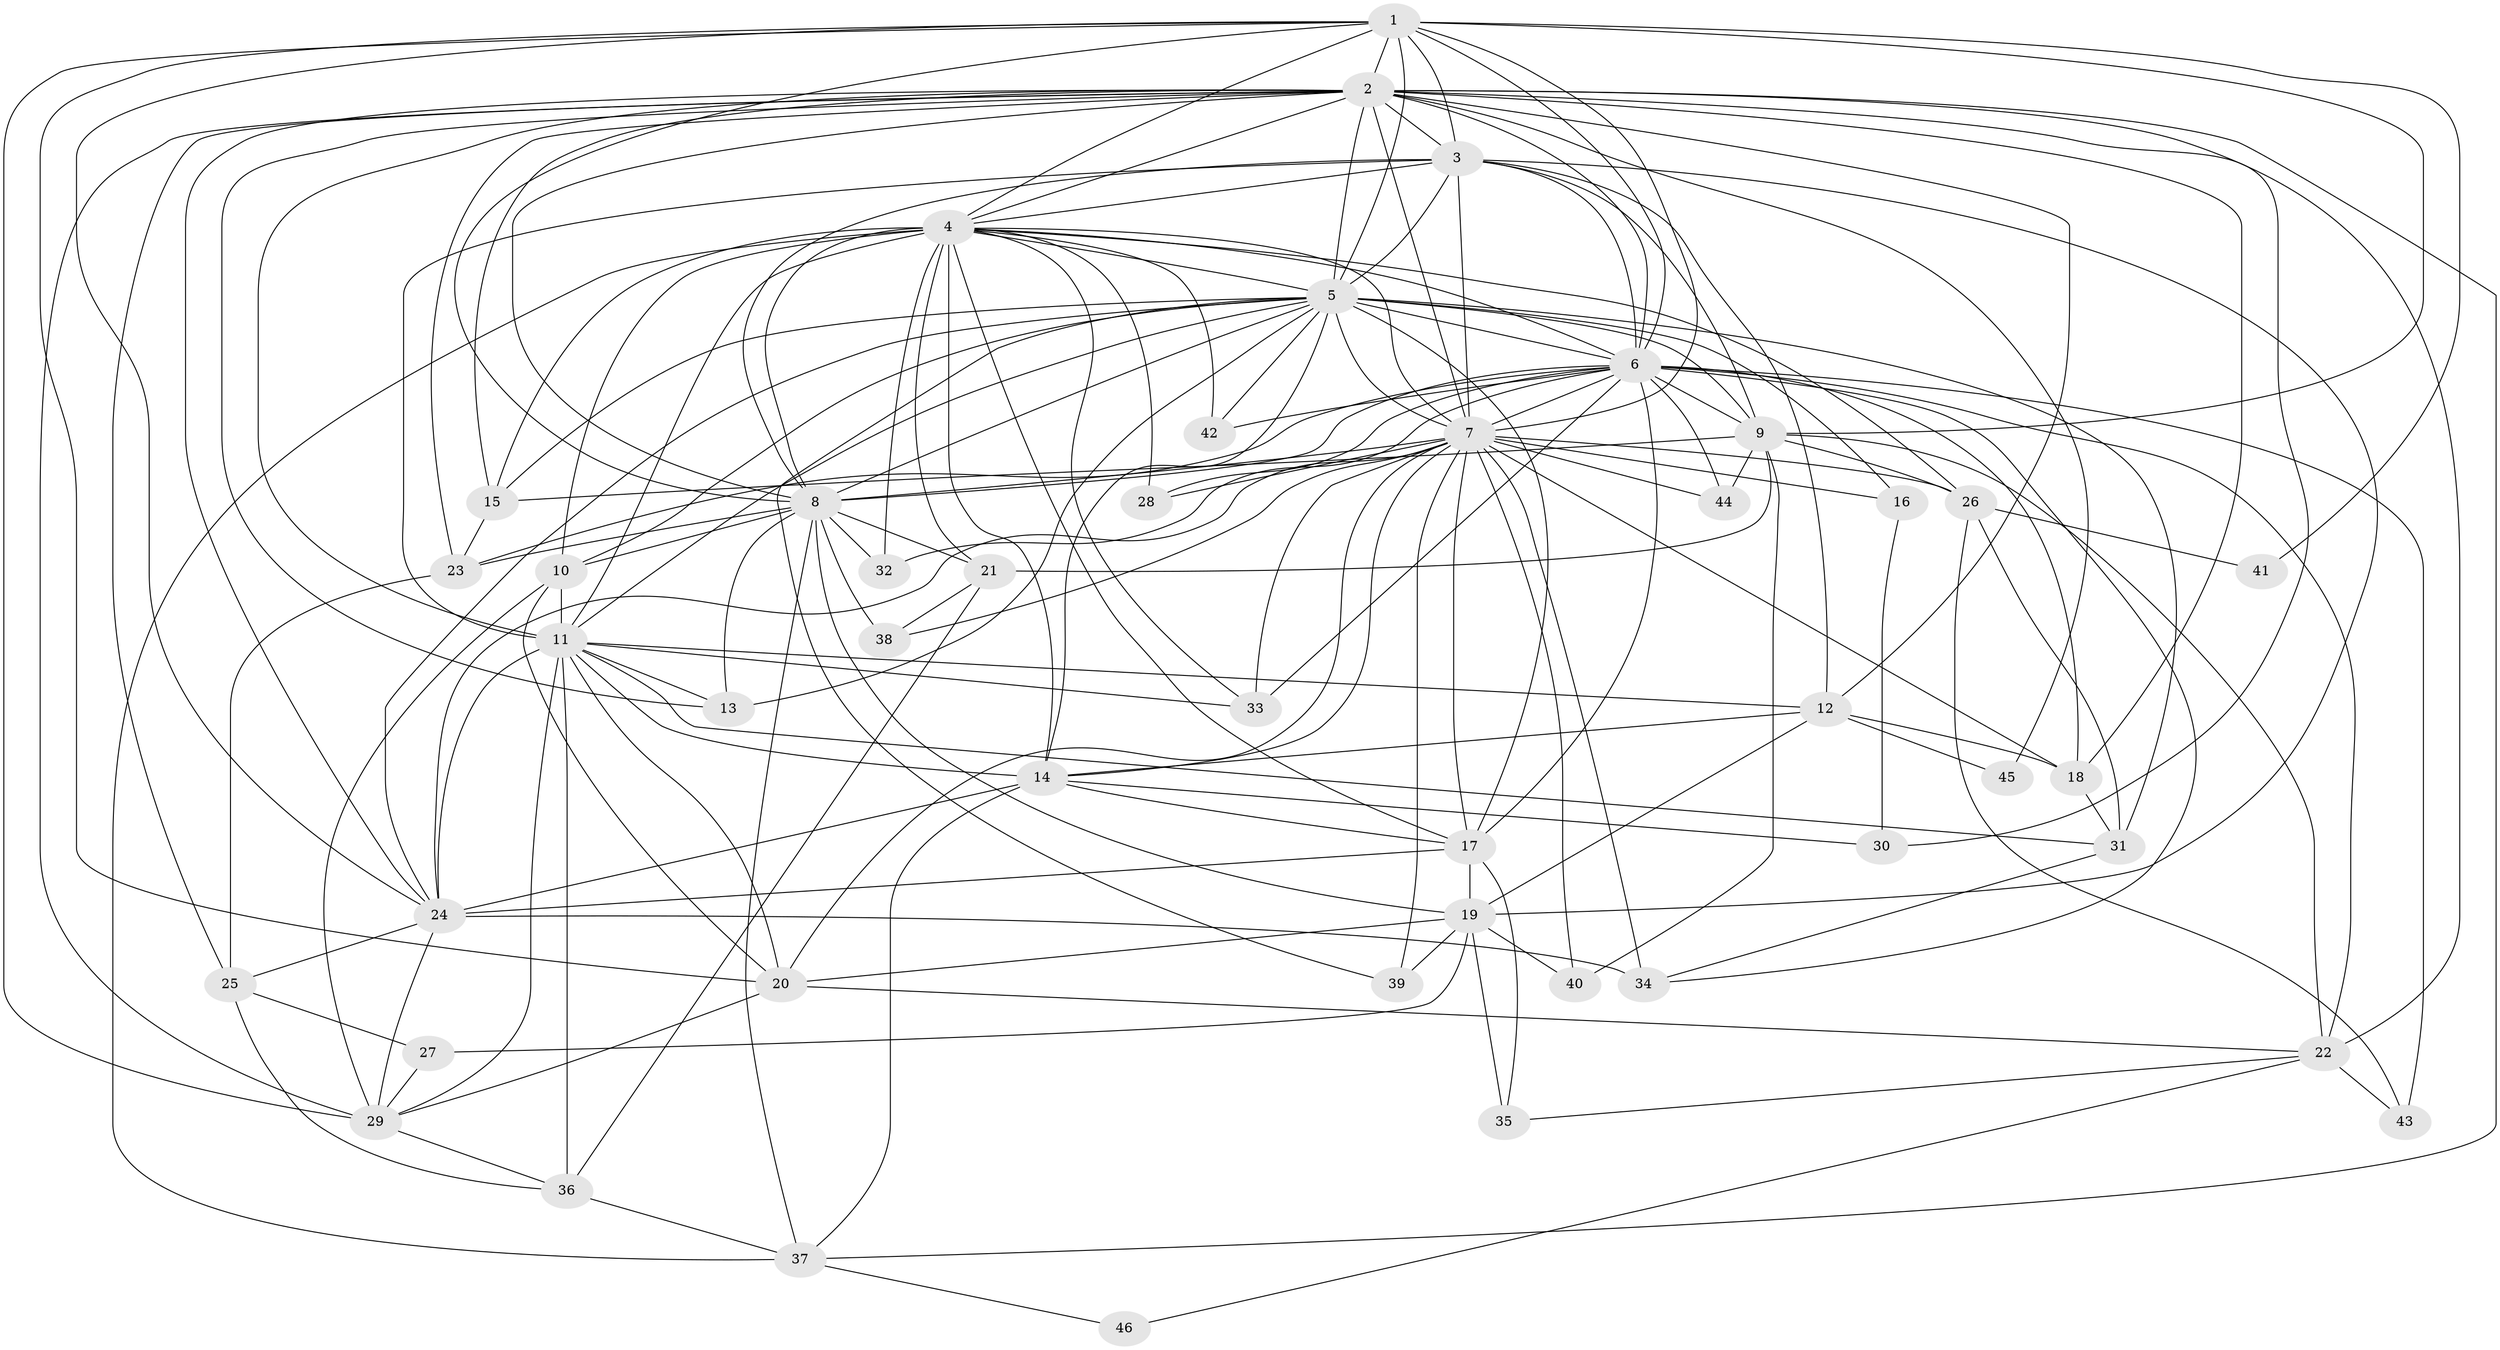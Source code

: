 // original degree distribution, {15: 0.007142857142857143, 14: 0.007142857142857143, 31: 0.014285714285714285, 32: 0.007142857142857143, 27: 0.007142857142857143, 25: 0.007142857142857143, 17: 0.007142857142857143, 18: 0.007142857142857143, 22: 0.007142857142857143, 5: 0.06428571428571428, 4: 0.07857142857142857, 7: 0.02142857142857143, 2: 0.55, 9: 0.014285714285714285, 3: 0.18571428571428572, 10: 0.007142857142857143, 8: 0.007142857142857143}
// Generated by graph-tools (version 1.1) at 2025/50/03/04/25 22:50:02]
// undirected, 46 vertices, 166 edges
graph export_dot {
  node [color=gray90,style=filled];
  1;
  2;
  3;
  4;
  5;
  6;
  7;
  8;
  9;
  10;
  11;
  12;
  13;
  14;
  15;
  16;
  17;
  18;
  19;
  20;
  21;
  22;
  23;
  24;
  25;
  26;
  27;
  28;
  29;
  30;
  31;
  32;
  33;
  34;
  35;
  36;
  37;
  38;
  39;
  40;
  41;
  42;
  43;
  44;
  45;
  46;
  1 -- 2 [weight=2.0];
  1 -- 3 [weight=2.0];
  1 -- 4 [weight=1.0];
  1 -- 5 [weight=1.0];
  1 -- 6 [weight=2.0];
  1 -- 7 [weight=2.0];
  1 -- 8 [weight=2.0];
  1 -- 9 [weight=1.0];
  1 -- 20 [weight=1.0];
  1 -- 24 [weight=1.0];
  1 -- 29 [weight=2.0];
  1 -- 41 [weight=1.0];
  2 -- 3 [weight=2.0];
  2 -- 4 [weight=2.0];
  2 -- 5 [weight=2.0];
  2 -- 6 [weight=4.0];
  2 -- 7 [weight=2.0];
  2 -- 8 [weight=2.0];
  2 -- 11 [weight=2.0];
  2 -- 12 [weight=1.0];
  2 -- 13 [weight=1.0];
  2 -- 15 [weight=1.0];
  2 -- 18 [weight=5.0];
  2 -- 22 [weight=2.0];
  2 -- 23 [weight=1.0];
  2 -- 24 [weight=1.0];
  2 -- 25 [weight=1.0];
  2 -- 29 [weight=1.0];
  2 -- 30 [weight=1.0];
  2 -- 37 [weight=1.0];
  2 -- 45 [weight=1.0];
  3 -- 4 [weight=2.0];
  3 -- 5 [weight=2.0];
  3 -- 6 [weight=2.0];
  3 -- 7 [weight=1.0];
  3 -- 8 [weight=2.0];
  3 -- 9 [weight=1.0];
  3 -- 11 [weight=12.0];
  3 -- 12 [weight=2.0];
  3 -- 19 [weight=2.0];
  4 -- 5 [weight=1.0];
  4 -- 6 [weight=2.0];
  4 -- 7 [weight=1.0];
  4 -- 8 [weight=1.0];
  4 -- 10 [weight=1.0];
  4 -- 11 [weight=2.0];
  4 -- 14 [weight=8.0];
  4 -- 15 [weight=1.0];
  4 -- 17 [weight=1.0];
  4 -- 21 [weight=1.0];
  4 -- 26 [weight=1.0];
  4 -- 28 [weight=2.0];
  4 -- 32 [weight=1.0];
  4 -- 33 [weight=1.0];
  4 -- 37 [weight=1.0];
  4 -- 42 [weight=1.0];
  5 -- 6 [weight=2.0];
  5 -- 7 [weight=2.0];
  5 -- 8 [weight=2.0];
  5 -- 9 [weight=2.0];
  5 -- 10 [weight=1.0];
  5 -- 11 [weight=1.0];
  5 -- 13 [weight=1.0];
  5 -- 14 [weight=1.0];
  5 -- 15 [weight=1.0];
  5 -- 16 [weight=1.0];
  5 -- 17 [weight=1.0];
  5 -- 24 [weight=1.0];
  5 -- 31 [weight=2.0];
  5 -- 39 [weight=1.0];
  5 -- 42 [weight=1.0];
  6 -- 7 [weight=2.0];
  6 -- 8 [weight=2.0];
  6 -- 9 [weight=2.0];
  6 -- 17 [weight=1.0];
  6 -- 18 [weight=1.0];
  6 -- 22 [weight=1.0];
  6 -- 23 [weight=2.0];
  6 -- 28 [weight=1.0];
  6 -- 32 [weight=1.0];
  6 -- 33 [weight=1.0];
  6 -- 34 [weight=1.0];
  6 -- 42 [weight=1.0];
  6 -- 43 [weight=2.0];
  6 -- 44 [weight=1.0];
  7 -- 8 [weight=1.0];
  7 -- 14 [weight=1.0];
  7 -- 16 [weight=4.0];
  7 -- 17 [weight=1.0];
  7 -- 18 [weight=1.0];
  7 -- 20 [weight=1.0];
  7 -- 24 [weight=1.0];
  7 -- 26 [weight=1.0];
  7 -- 28 [weight=1.0];
  7 -- 33 [weight=1.0];
  7 -- 34 [weight=1.0];
  7 -- 38 [weight=1.0];
  7 -- 39 [weight=1.0];
  7 -- 40 [weight=1.0];
  7 -- 44 [weight=1.0];
  8 -- 10 [weight=1.0];
  8 -- 13 [weight=3.0];
  8 -- 19 [weight=1.0];
  8 -- 21 [weight=1.0];
  8 -- 23 [weight=1.0];
  8 -- 32 [weight=1.0];
  8 -- 37 [weight=1.0];
  8 -- 38 [weight=1.0];
  9 -- 15 [weight=1.0];
  9 -- 21 [weight=1.0];
  9 -- 22 [weight=1.0];
  9 -- 26 [weight=1.0];
  9 -- 40 [weight=2.0];
  9 -- 44 [weight=2.0];
  10 -- 11 [weight=1.0];
  10 -- 20 [weight=1.0];
  10 -- 29 [weight=1.0];
  11 -- 12 [weight=1.0];
  11 -- 13 [weight=1.0];
  11 -- 14 [weight=2.0];
  11 -- 20 [weight=1.0];
  11 -- 24 [weight=1.0];
  11 -- 29 [weight=1.0];
  11 -- 31 [weight=1.0];
  11 -- 33 [weight=1.0];
  11 -- 36 [weight=1.0];
  12 -- 14 [weight=1.0];
  12 -- 18 [weight=1.0];
  12 -- 19 [weight=1.0];
  12 -- 45 [weight=1.0];
  14 -- 17 [weight=1.0];
  14 -- 24 [weight=1.0];
  14 -- 30 [weight=1.0];
  14 -- 37 [weight=1.0];
  15 -- 23 [weight=1.0];
  16 -- 30 [weight=1.0];
  17 -- 19 [weight=1.0];
  17 -- 24 [weight=1.0];
  17 -- 35 [weight=1.0];
  18 -- 31 [weight=1.0];
  19 -- 20 [weight=1.0];
  19 -- 27 [weight=1.0];
  19 -- 35 [weight=2.0];
  19 -- 39 [weight=1.0];
  19 -- 40 [weight=1.0];
  20 -- 22 [weight=1.0];
  20 -- 29 [weight=1.0];
  21 -- 36 [weight=1.0];
  21 -- 38 [weight=1.0];
  22 -- 35 [weight=1.0];
  22 -- 43 [weight=1.0];
  22 -- 46 [weight=1.0];
  23 -- 25 [weight=4.0];
  24 -- 25 [weight=1.0];
  24 -- 29 [weight=1.0];
  24 -- 34 [weight=3.0];
  25 -- 27 [weight=1.0];
  25 -- 36 [weight=1.0];
  26 -- 31 [weight=1.0];
  26 -- 41 [weight=1.0];
  26 -- 43 [weight=1.0];
  27 -- 29 [weight=1.0];
  29 -- 36 [weight=1.0];
  31 -- 34 [weight=1.0];
  36 -- 37 [weight=1.0];
  37 -- 46 [weight=1.0];
}
